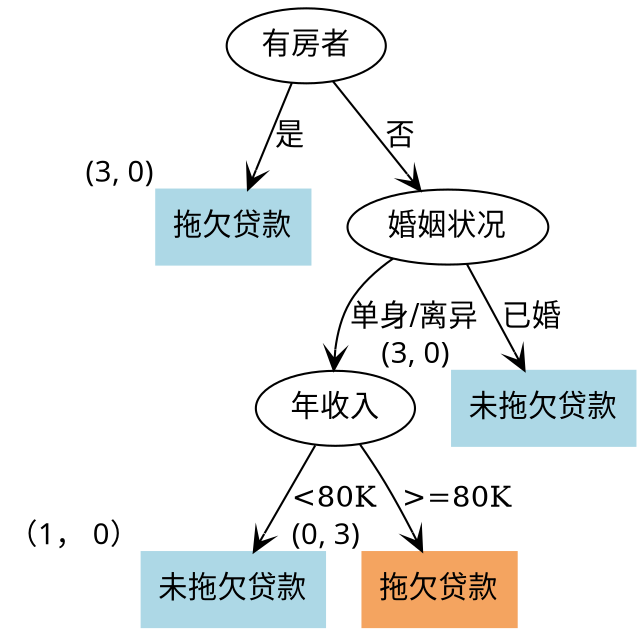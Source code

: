 digraph step3 {
	node [fontname=STKAITI shape=rect]
	edge [arrowhead=vee]
	A [label="有房者" shape=oval]
	B [label="拖欠贷款" color=lightblue style=filled xlabel="(3, 0)"]
	C [label="婚姻状况" shape=oval]
	D [label="年收入" shape=oval]
	E [label="未拖欠贷款" color=lightblue style=filled xlabel="(3, 0)"]
	F [label="未拖欠贷款" color=lightblue style=filled xlabel="（1， 0）"]
	G [label="拖欠贷款" color=sandybrown style=filled xlabel="(0, 3)"]
	A -> B [label="是"]
	A -> C [label="否"]
	C -> D [label="单身/离异"]
	C -> E [label="已婚"]
	D -> F [label="<80K"]
	D -> G [label=">=80K"]
}
